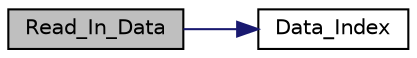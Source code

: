 digraph "Read_In_Data"
{
  edge [fontname="Helvetica",fontsize="10",labelfontname="Helvetica",labelfontsize="10"];
  node [fontname="Helvetica",fontsize="10",shape=record];
  rankdir="LR";
  Node144 [label="Read_In_Data",height=0.2,width=0.4,color="black", fillcolor="grey75", style="filled", fontcolor="black"];
  Node144 -> Node145 [color="midnightblue",fontsize="10",style="solid",fontname="Helvetica"];
  Node145 [label="Data_Index",height=0.2,width=0.4,color="black", fillcolor="white", style="filled",URL="$_image___recovery_8h.html#a3341b3789ebb3b250cb16a8da85fb685"];
}
